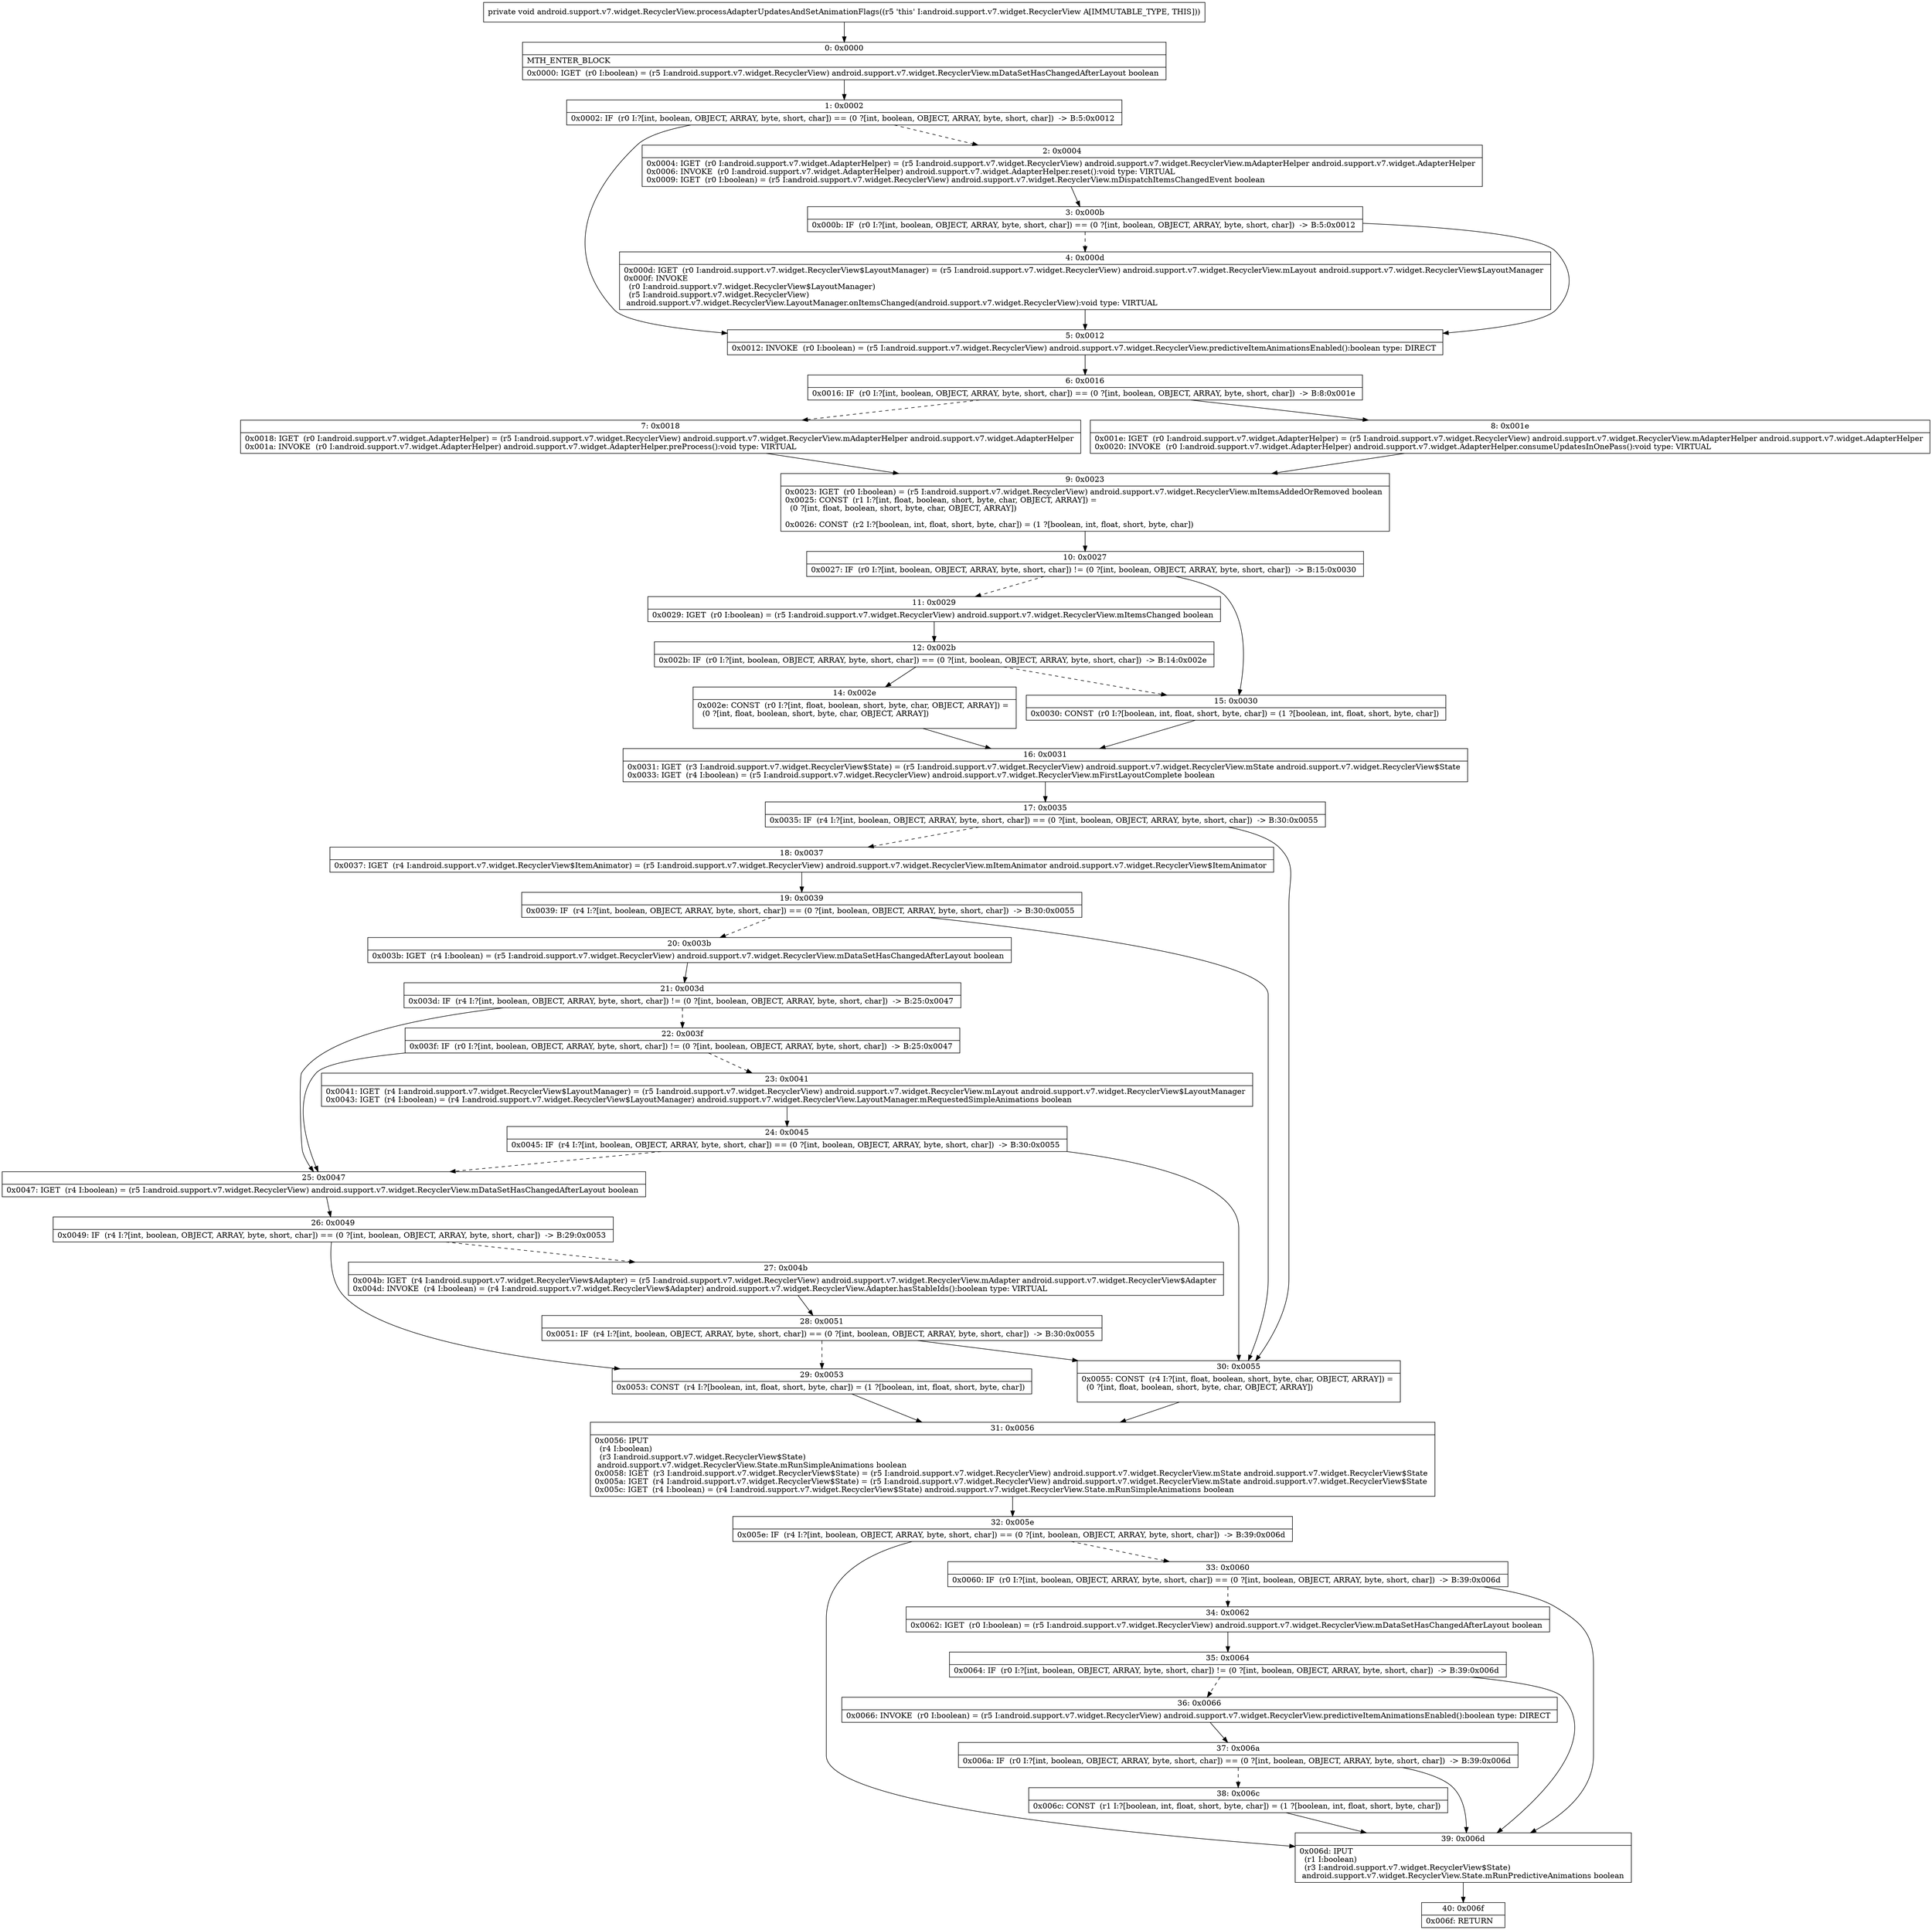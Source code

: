 digraph "CFG forandroid.support.v7.widget.RecyclerView.processAdapterUpdatesAndSetAnimationFlags()V" {
Node_0 [shape=record,label="{0\:\ 0x0000|MTH_ENTER_BLOCK\l|0x0000: IGET  (r0 I:boolean) = (r5 I:android.support.v7.widget.RecyclerView) android.support.v7.widget.RecyclerView.mDataSetHasChangedAfterLayout boolean \l}"];
Node_1 [shape=record,label="{1\:\ 0x0002|0x0002: IF  (r0 I:?[int, boolean, OBJECT, ARRAY, byte, short, char]) == (0 ?[int, boolean, OBJECT, ARRAY, byte, short, char])  \-\> B:5:0x0012 \l}"];
Node_2 [shape=record,label="{2\:\ 0x0004|0x0004: IGET  (r0 I:android.support.v7.widget.AdapterHelper) = (r5 I:android.support.v7.widget.RecyclerView) android.support.v7.widget.RecyclerView.mAdapterHelper android.support.v7.widget.AdapterHelper \l0x0006: INVOKE  (r0 I:android.support.v7.widget.AdapterHelper) android.support.v7.widget.AdapterHelper.reset():void type: VIRTUAL \l0x0009: IGET  (r0 I:boolean) = (r5 I:android.support.v7.widget.RecyclerView) android.support.v7.widget.RecyclerView.mDispatchItemsChangedEvent boolean \l}"];
Node_3 [shape=record,label="{3\:\ 0x000b|0x000b: IF  (r0 I:?[int, boolean, OBJECT, ARRAY, byte, short, char]) == (0 ?[int, boolean, OBJECT, ARRAY, byte, short, char])  \-\> B:5:0x0012 \l}"];
Node_4 [shape=record,label="{4\:\ 0x000d|0x000d: IGET  (r0 I:android.support.v7.widget.RecyclerView$LayoutManager) = (r5 I:android.support.v7.widget.RecyclerView) android.support.v7.widget.RecyclerView.mLayout android.support.v7.widget.RecyclerView$LayoutManager \l0x000f: INVOKE  \l  (r0 I:android.support.v7.widget.RecyclerView$LayoutManager)\l  (r5 I:android.support.v7.widget.RecyclerView)\l android.support.v7.widget.RecyclerView.LayoutManager.onItemsChanged(android.support.v7.widget.RecyclerView):void type: VIRTUAL \l}"];
Node_5 [shape=record,label="{5\:\ 0x0012|0x0012: INVOKE  (r0 I:boolean) = (r5 I:android.support.v7.widget.RecyclerView) android.support.v7.widget.RecyclerView.predictiveItemAnimationsEnabled():boolean type: DIRECT \l}"];
Node_6 [shape=record,label="{6\:\ 0x0016|0x0016: IF  (r0 I:?[int, boolean, OBJECT, ARRAY, byte, short, char]) == (0 ?[int, boolean, OBJECT, ARRAY, byte, short, char])  \-\> B:8:0x001e \l}"];
Node_7 [shape=record,label="{7\:\ 0x0018|0x0018: IGET  (r0 I:android.support.v7.widget.AdapterHelper) = (r5 I:android.support.v7.widget.RecyclerView) android.support.v7.widget.RecyclerView.mAdapterHelper android.support.v7.widget.AdapterHelper \l0x001a: INVOKE  (r0 I:android.support.v7.widget.AdapterHelper) android.support.v7.widget.AdapterHelper.preProcess():void type: VIRTUAL \l}"];
Node_8 [shape=record,label="{8\:\ 0x001e|0x001e: IGET  (r0 I:android.support.v7.widget.AdapterHelper) = (r5 I:android.support.v7.widget.RecyclerView) android.support.v7.widget.RecyclerView.mAdapterHelper android.support.v7.widget.AdapterHelper \l0x0020: INVOKE  (r0 I:android.support.v7.widget.AdapterHelper) android.support.v7.widget.AdapterHelper.consumeUpdatesInOnePass():void type: VIRTUAL \l}"];
Node_9 [shape=record,label="{9\:\ 0x0023|0x0023: IGET  (r0 I:boolean) = (r5 I:android.support.v7.widget.RecyclerView) android.support.v7.widget.RecyclerView.mItemsAddedOrRemoved boolean \l0x0025: CONST  (r1 I:?[int, float, boolean, short, byte, char, OBJECT, ARRAY]) = \l  (0 ?[int, float, boolean, short, byte, char, OBJECT, ARRAY])\l \l0x0026: CONST  (r2 I:?[boolean, int, float, short, byte, char]) = (1 ?[boolean, int, float, short, byte, char]) \l}"];
Node_10 [shape=record,label="{10\:\ 0x0027|0x0027: IF  (r0 I:?[int, boolean, OBJECT, ARRAY, byte, short, char]) != (0 ?[int, boolean, OBJECT, ARRAY, byte, short, char])  \-\> B:15:0x0030 \l}"];
Node_11 [shape=record,label="{11\:\ 0x0029|0x0029: IGET  (r0 I:boolean) = (r5 I:android.support.v7.widget.RecyclerView) android.support.v7.widget.RecyclerView.mItemsChanged boolean \l}"];
Node_12 [shape=record,label="{12\:\ 0x002b|0x002b: IF  (r0 I:?[int, boolean, OBJECT, ARRAY, byte, short, char]) == (0 ?[int, boolean, OBJECT, ARRAY, byte, short, char])  \-\> B:14:0x002e \l}"];
Node_14 [shape=record,label="{14\:\ 0x002e|0x002e: CONST  (r0 I:?[int, float, boolean, short, byte, char, OBJECT, ARRAY]) = \l  (0 ?[int, float, boolean, short, byte, char, OBJECT, ARRAY])\l \l}"];
Node_15 [shape=record,label="{15\:\ 0x0030|0x0030: CONST  (r0 I:?[boolean, int, float, short, byte, char]) = (1 ?[boolean, int, float, short, byte, char]) \l}"];
Node_16 [shape=record,label="{16\:\ 0x0031|0x0031: IGET  (r3 I:android.support.v7.widget.RecyclerView$State) = (r5 I:android.support.v7.widget.RecyclerView) android.support.v7.widget.RecyclerView.mState android.support.v7.widget.RecyclerView$State \l0x0033: IGET  (r4 I:boolean) = (r5 I:android.support.v7.widget.RecyclerView) android.support.v7.widget.RecyclerView.mFirstLayoutComplete boolean \l}"];
Node_17 [shape=record,label="{17\:\ 0x0035|0x0035: IF  (r4 I:?[int, boolean, OBJECT, ARRAY, byte, short, char]) == (0 ?[int, boolean, OBJECT, ARRAY, byte, short, char])  \-\> B:30:0x0055 \l}"];
Node_18 [shape=record,label="{18\:\ 0x0037|0x0037: IGET  (r4 I:android.support.v7.widget.RecyclerView$ItemAnimator) = (r5 I:android.support.v7.widget.RecyclerView) android.support.v7.widget.RecyclerView.mItemAnimator android.support.v7.widget.RecyclerView$ItemAnimator \l}"];
Node_19 [shape=record,label="{19\:\ 0x0039|0x0039: IF  (r4 I:?[int, boolean, OBJECT, ARRAY, byte, short, char]) == (0 ?[int, boolean, OBJECT, ARRAY, byte, short, char])  \-\> B:30:0x0055 \l}"];
Node_20 [shape=record,label="{20\:\ 0x003b|0x003b: IGET  (r4 I:boolean) = (r5 I:android.support.v7.widget.RecyclerView) android.support.v7.widget.RecyclerView.mDataSetHasChangedAfterLayout boolean \l}"];
Node_21 [shape=record,label="{21\:\ 0x003d|0x003d: IF  (r4 I:?[int, boolean, OBJECT, ARRAY, byte, short, char]) != (0 ?[int, boolean, OBJECT, ARRAY, byte, short, char])  \-\> B:25:0x0047 \l}"];
Node_22 [shape=record,label="{22\:\ 0x003f|0x003f: IF  (r0 I:?[int, boolean, OBJECT, ARRAY, byte, short, char]) != (0 ?[int, boolean, OBJECT, ARRAY, byte, short, char])  \-\> B:25:0x0047 \l}"];
Node_23 [shape=record,label="{23\:\ 0x0041|0x0041: IGET  (r4 I:android.support.v7.widget.RecyclerView$LayoutManager) = (r5 I:android.support.v7.widget.RecyclerView) android.support.v7.widget.RecyclerView.mLayout android.support.v7.widget.RecyclerView$LayoutManager \l0x0043: IGET  (r4 I:boolean) = (r4 I:android.support.v7.widget.RecyclerView$LayoutManager) android.support.v7.widget.RecyclerView.LayoutManager.mRequestedSimpleAnimations boolean \l}"];
Node_24 [shape=record,label="{24\:\ 0x0045|0x0045: IF  (r4 I:?[int, boolean, OBJECT, ARRAY, byte, short, char]) == (0 ?[int, boolean, OBJECT, ARRAY, byte, short, char])  \-\> B:30:0x0055 \l}"];
Node_25 [shape=record,label="{25\:\ 0x0047|0x0047: IGET  (r4 I:boolean) = (r5 I:android.support.v7.widget.RecyclerView) android.support.v7.widget.RecyclerView.mDataSetHasChangedAfterLayout boolean \l}"];
Node_26 [shape=record,label="{26\:\ 0x0049|0x0049: IF  (r4 I:?[int, boolean, OBJECT, ARRAY, byte, short, char]) == (0 ?[int, boolean, OBJECT, ARRAY, byte, short, char])  \-\> B:29:0x0053 \l}"];
Node_27 [shape=record,label="{27\:\ 0x004b|0x004b: IGET  (r4 I:android.support.v7.widget.RecyclerView$Adapter) = (r5 I:android.support.v7.widget.RecyclerView) android.support.v7.widget.RecyclerView.mAdapter android.support.v7.widget.RecyclerView$Adapter \l0x004d: INVOKE  (r4 I:boolean) = (r4 I:android.support.v7.widget.RecyclerView$Adapter) android.support.v7.widget.RecyclerView.Adapter.hasStableIds():boolean type: VIRTUAL \l}"];
Node_28 [shape=record,label="{28\:\ 0x0051|0x0051: IF  (r4 I:?[int, boolean, OBJECT, ARRAY, byte, short, char]) == (0 ?[int, boolean, OBJECT, ARRAY, byte, short, char])  \-\> B:30:0x0055 \l}"];
Node_29 [shape=record,label="{29\:\ 0x0053|0x0053: CONST  (r4 I:?[boolean, int, float, short, byte, char]) = (1 ?[boolean, int, float, short, byte, char]) \l}"];
Node_30 [shape=record,label="{30\:\ 0x0055|0x0055: CONST  (r4 I:?[int, float, boolean, short, byte, char, OBJECT, ARRAY]) = \l  (0 ?[int, float, boolean, short, byte, char, OBJECT, ARRAY])\l \l}"];
Node_31 [shape=record,label="{31\:\ 0x0056|0x0056: IPUT  \l  (r4 I:boolean)\l  (r3 I:android.support.v7.widget.RecyclerView$State)\l android.support.v7.widget.RecyclerView.State.mRunSimpleAnimations boolean \l0x0058: IGET  (r3 I:android.support.v7.widget.RecyclerView$State) = (r5 I:android.support.v7.widget.RecyclerView) android.support.v7.widget.RecyclerView.mState android.support.v7.widget.RecyclerView$State \l0x005a: IGET  (r4 I:android.support.v7.widget.RecyclerView$State) = (r5 I:android.support.v7.widget.RecyclerView) android.support.v7.widget.RecyclerView.mState android.support.v7.widget.RecyclerView$State \l0x005c: IGET  (r4 I:boolean) = (r4 I:android.support.v7.widget.RecyclerView$State) android.support.v7.widget.RecyclerView.State.mRunSimpleAnimations boolean \l}"];
Node_32 [shape=record,label="{32\:\ 0x005e|0x005e: IF  (r4 I:?[int, boolean, OBJECT, ARRAY, byte, short, char]) == (0 ?[int, boolean, OBJECT, ARRAY, byte, short, char])  \-\> B:39:0x006d \l}"];
Node_33 [shape=record,label="{33\:\ 0x0060|0x0060: IF  (r0 I:?[int, boolean, OBJECT, ARRAY, byte, short, char]) == (0 ?[int, boolean, OBJECT, ARRAY, byte, short, char])  \-\> B:39:0x006d \l}"];
Node_34 [shape=record,label="{34\:\ 0x0062|0x0062: IGET  (r0 I:boolean) = (r5 I:android.support.v7.widget.RecyclerView) android.support.v7.widget.RecyclerView.mDataSetHasChangedAfterLayout boolean \l}"];
Node_35 [shape=record,label="{35\:\ 0x0064|0x0064: IF  (r0 I:?[int, boolean, OBJECT, ARRAY, byte, short, char]) != (0 ?[int, boolean, OBJECT, ARRAY, byte, short, char])  \-\> B:39:0x006d \l}"];
Node_36 [shape=record,label="{36\:\ 0x0066|0x0066: INVOKE  (r0 I:boolean) = (r5 I:android.support.v7.widget.RecyclerView) android.support.v7.widget.RecyclerView.predictiveItemAnimationsEnabled():boolean type: DIRECT \l}"];
Node_37 [shape=record,label="{37\:\ 0x006a|0x006a: IF  (r0 I:?[int, boolean, OBJECT, ARRAY, byte, short, char]) == (0 ?[int, boolean, OBJECT, ARRAY, byte, short, char])  \-\> B:39:0x006d \l}"];
Node_38 [shape=record,label="{38\:\ 0x006c|0x006c: CONST  (r1 I:?[boolean, int, float, short, byte, char]) = (1 ?[boolean, int, float, short, byte, char]) \l}"];
Node_39 [shape=record,label="{39\:\ 0x006d|0x006d: IPUT  \l  (r1 I:boolean)\l  (r3 I:android.support.v7.widget.RecyclerView$State)\l android.support.v7.widget.RecyclerView.State.mRunPredictiveAnimations boolean \l}"];
Node_40 [shape=record,label="{40\:\ 0x006f|0x006f: RETURN   \l}"];
MethodNode[shape=record,label="{private void android.support.v7.widget.RecyclerView.processAdapterUpdatesAndSetAnimationFlags((r5 'this' I:android.support.v7.widget.RecyclerView A[IMMUTABLE_TYPE, THIS])) }"];
MethodNode -> Node_0;
Node_0 -> Node_1;
Node_1 -> Node_2[style=dashed];
Node_1 -> Node_5;
Node_2 -> Node_3;
Node_3 -> Node_4[style=dashed];
Node_3 -> Node_5;
Node_4 -> Node_5;
Node_5 -> Node_6;
Node_6 -> Node_7[style=dashed];
Node_6 -> Node_8;
Node_7 -> Node_9;
Node_8 -> Node_9;
Node_9 -> Node_10;
Node_10 -> Node_11[style=dashed];
Node_10 -> Node_15;
Node_11 -> Node_12;
Node_12 -> Node_14;
Node_12 -> Node_15[style=dashed];
Node_14 -> Node_16;
Node_15 -> Node_16;
Node_16 -> Node_17;
Node_17 -> Node_18[style=dashed];
Node_17 -> Node_30;
Node_18 -> Node_19;
Node_19 -> Node_20[style=dashed];
Node_19 -> Node_30;
Node_20 -> Node_21;
Node_21 -> Node_22[style=dashed];
Node_21 -> Node_25;
Node_22 -> Node_23[style=dashed];
Node_22 -> Node_25;
Node_23 -> Node_24;
Node_24 -> Node_25[style=dashed];
Node_24 -> Node_30;
Node_25 -> Node_26;
Node_26 -> Node_27[style=dashed];
Node_26 -> Node_29;
Node_27 -> Node_28;
Node_28 -> Node_29[style=dashed];
Node_28 -> Node_30;
Node_29 -> Node_31;
Node_30 -> Node_31;
Node_31 -> Node_32;
Node_32 -> Node_33[style=dashed];
Node_32 -> Node_39;
Node_33 -> Node_34[style=dashed];
Node_33 -> Node_39;
Node_34 -> Node_35;
Node_35 -> Node_36[style=dashed];
Node_35 -> Node_39;
Node_36 -> Node_37;
Node_37 -> Node_38[style=dashed];
Node_37 -> Node_39;
Node_38 -> Node_39;
Node_39 -> Node_40;
}

